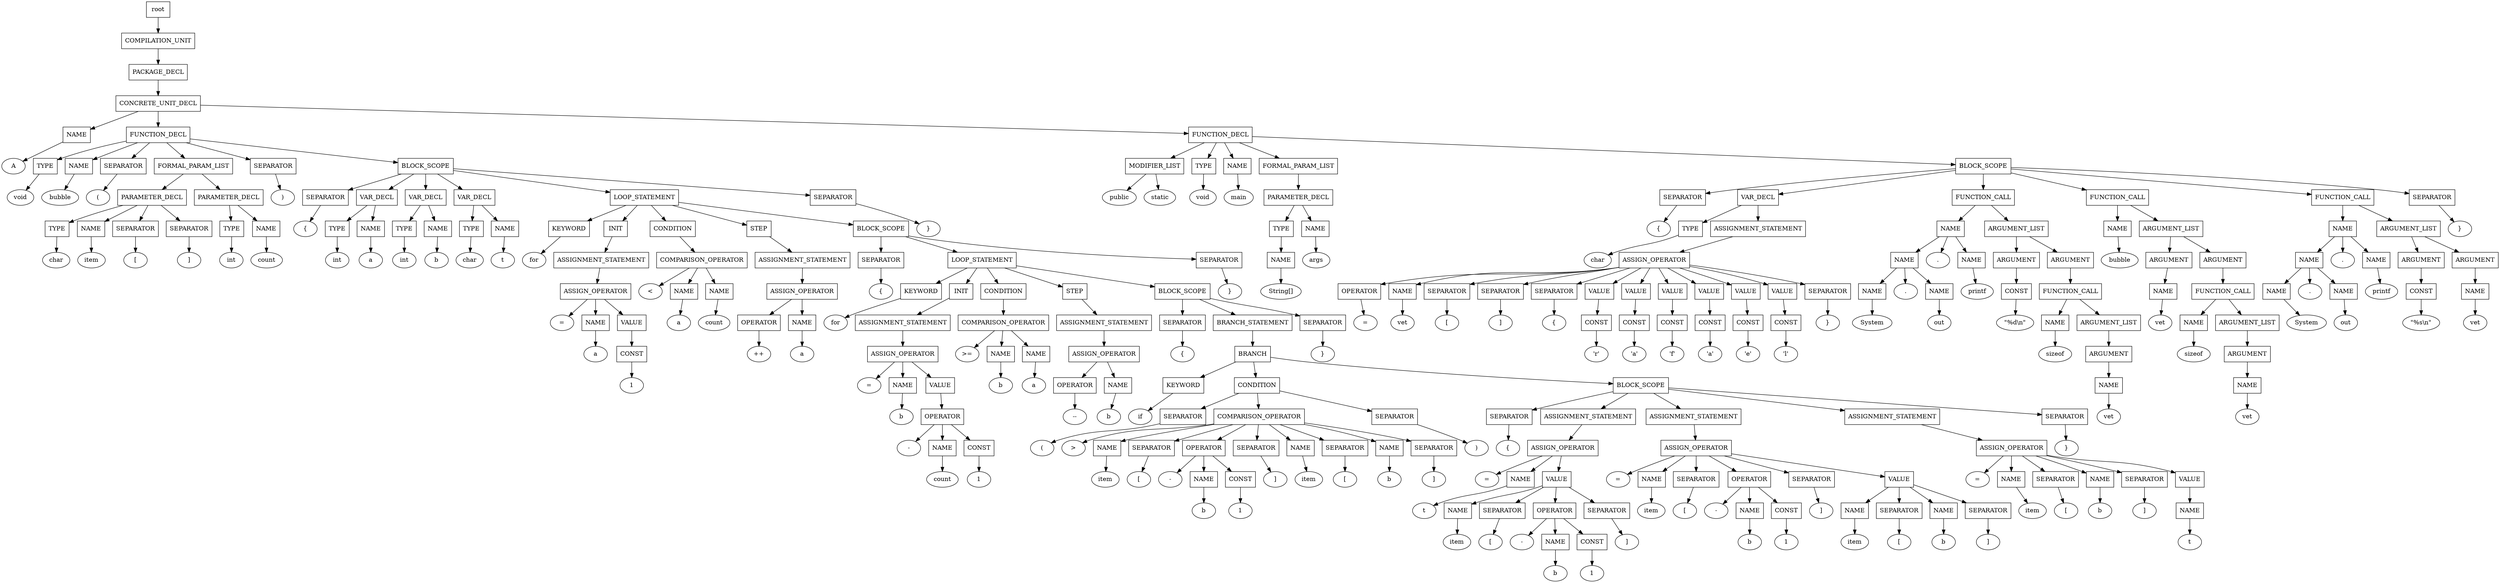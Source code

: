 digraph G {
	splines="TRUE";
	n_0 [label="root", shape="rectangle"]
	n_0 -> n_1
	n_1 [label="COMPILATION_UNIT", shape="rectangle"]
	n_1 -> n_2
	n_2 [label="PACKAGE_DECL", shape="rectangle"]
	n_2 -> n_3
	n_3 [label="CONCRETE_UNIT_DECL", shape="rectangle"]
	n_3 -> n_4
	n_4 [label="NAME", shape="rectangle"]
	n_4 -> n_7
	n_7 [label="A", shape="ellipse"]
	n_3 -> n_5
	n_5 [label="FUNCTION_DECL", shape="rectangle"]
	n_5 -> n_8
	n_8 [label="TYPE", shape="rectangle"]
	n_8 -> n_19
	n_19 [label="void", shape="ellipse"]
	n_5 -> n_9
	n_9 [label="NAME", shape="rectangle"]
	n_9 -> n_20
	n_20 [label="bubble", shape="ellipse"]
	n_5 -> n_10
	n_10 [label="SEPARATOR", shape="rectangle"]
	n_10 -> n_21
	n_21 [label="(", shape="ellipse"]
	n_5 -> n_11
	n_11 [label="FORMAL_PARAM_LIST", shape="rectangle"]
	n_11 -> n_22
	n_22 [label="PARAMETER_DECL", shape="rectangle"]
	n_22 -> n_42
	n_42 [label="TYPE", shape="rectangle"]
	n_42 -> n_73
	n_73 [label="char", shape="ellipse"]
	n_22 -> n_43
	n_43 [label="NAME", shape="rectangle"]
	n_43 -> n_74
	n_74 [label="item", shape="ellipse"]
	n_22 -> n_44
	n_44 [label="SEPARATOR", shape="rectangle"]
	n_44 -> n_75
	n_75 [label="[", shape="ellipse"]
	n_22 -> n_45
	n_45 [label="SEPARATOR", shape="rectangle"]
	n_45 -> n_76
	n_76 [label="]", shape="ellipse"]
	n_11 -> n_23
	n_23 [label="PARAMETER_DECL", shape="rectangle"]
	n_23 -> n_46
	n_46 [label="TYPE", shape="rectangle"]
	n_46 -> n_77
	n_77 [label="int", shape="ellipse"]
	n_23 -> n_47
	n_47 [label="NAME", shape="rectangle"]
	n_47 -> n_78
	n_78 [label="count", shape="ellipse"]
	n_5 -> n_12
	n_12 [label="SEPARATOR", shape="rectangle"]
	n_12 -> n_24
	n_24 [label=")", shape="ellipse"]
	n_5 -> n_13
	n_13 [label="BLOCK_SCOPE", shape="rectangle"]
	n_13 -> n_25
	n_25 [label="SEPARATOR", shape="rectangle"]
	n_25 -> n_48
	n_48 [label="{", shape="ellipse"]
	n_13 -> n_26
	n_26 [label="VAR_DECL", shape="rectangle"]
	n_26 -> n_49
	n_49 [label="TYPE", shape="rectangle"]
	n_49 -> n_79
	n_79 [label="int", shape="ellipse"]
	n_26 -> n_50
	n_50 [label="NAME", shape="rectangle"]
	n_50 -> n_80
	n_80 [label="a", shape="ellipse"]
	n_13 -> n_27
	n_27 [label="VAR_DECL", shape="rectangle"]
	n_27 -> n_51
	n_51 [label="TYPE", shape="rectangle"]
	n_51 -> n_81
	n_81 [label="int", shape="ellipse"]
	n_27 -> n_52
	n_52 [label="NAME", shape="rectangle"]
	n_52 -> n_82
	n_82 [label="b", shape="ellipse"]
	n_13 -> n_28
	n_28 [label="VAR_DECL", shape="rectangle"]
	n_28 -> n_53
	n_53 [label="TYPE", shape="rectangle"]
	n_53 -> n_83
	n_83 [label="char", shape="ellipse"]
	n_28 -> n_54
	n_54 [label="NAME", shape="rectangle"]
	n_54 -> n_84
	n_84 [label="t", shape="ellipse"]
	n_13 -> n_29
	n_29 [label="LOOP_STATEMENT", shape="rectangle"]
	n_29 -> n_55
	n_55 [label="KEYWORD", shape="rectangle"]
	n_55 -> n_85
	n_85 [label="for", shape="ellipse"]
	n_29 -> n_56
	n_56 [label="INIT", shape="rectangle"]
	n_56 -> n_86
	n_86 [label="ASSIGNMENT_STATEMENT", shape="rectangle"]
	n_86 -> n_109
	n_109 [label="ASSIGN_OPERATOR", shape="rectangle"]
	n_109 -> n_148
	n_148 [label="=", shape="ellipse"]
	n_109 -> n_149
	n_149 [label="NAME", shape="rectangle"]
	n_149 -> n_186
	n_186 [label="a", shape="ellipse"]
	n_109 -> n_150
	n_150 [label="VALUE", shape="rectangle"]
	n_150 -> n_187
	n_187 [label="CONST", shape="rectangle"]
	n_187 -> n_208
	n_208 [label="1", shape="ellipse"]
	n_29 -> n_57
	n_57 [label="CONDITION", shape="rectangle"]
	n_57 -> n_87
	n_87 [label="COMPARISON_OPERATOR", shape="rectangle"]
	n_87 -> n_110
	n_110 [label="<", shape="ellipse"]
	n_87 -> n_111
	n_111 [label="NAME", shape="rectangle"]
	n_111 -> n_151
	n_151 [label="a", shape="ellipse"]
	n_87 -> n_112
	n_112 [label="NAME", shape="rectangle"]
	n_112 -> n_152
	n_152 [label="count", shape="ellipse"]
	n_29 -> n_58
	n_58 [label="STEP", shape="rectangle"]
	n_58 -> n_88
	n_88 [label="ASSIGNMENT_STATEMENT", shape="rectangle"]
	n_88 -> n_113
	n_113 [label="ASSIGN_OPERATOR", shape="rectangle"]
	n_113 -> n_153
	n_153 [label="OPERATOR", shape="rectangle"]
	n_153 -> n_188
	n_188 [label="++", shape="ellipse"]
	n_113 -> n_154
	n_154 [label="NAME", shape="rectangle"]
	n_154 -> n_189
	n_189 [label="a", shape="ellipse"]
	n_29 -> n_59
	n_59 [label="BLOCK_SCOPE", shape="rectangle"]
	n_59 -> n_89
	n_89 [label="SEPARATOR", shape="rectangle"]
	n_89 -> n_114
	n_114 [label="{", shape="ellipse"]
	n_59 -> n_90
	n_90 [label="LOOP_STATEMENT", shape="rectangle"]
	n_90 -> n_115
	n_115 [label="KEYWORD", shape="rectangle"]
	n_115 -> n_155
	n_155 [label="for", shape="ellipse"]
	n_90 -> n_116
	n_116 [label="INIT", shape="rectangle"]
	n_116 -> n_156
	n_156 [label="ASSIGNMENT_STATEMENT", shape="rectangle"]
	n_156 -> n_190
	n_190 [label="ASSIGN_OPERATOR", shape="rectangle"]
	n_190 -> n_209
	n_209 [label="=", shape="ellipse"]
	n_190 -> n_210
	n_210 [label="NAME", shape="rectangle"]
	n_210 -> n_221
	n_221 [label="b", shape="ellipse"]
	n_190 -> n_211
	n_211 [label="VALUE", shape="rectangle"]
	n_211 -> n_222
	n_222 [label="OPERATOR", shape="rectangle"]
	n_222 -> n_236
	n_236 [label="-", shape="ellipse"]
	n_222 -> n_237
	n_237 [label="NAME", shape="rectangle"]
	n_237 -> n_255
	n_255 [label="count", shape="ellipse"]
	n_222 -> n_238
	n_238 [label="CONST", shape="rectangle"]
	n_238 -> n_256
	n_256 [label="1", shape="ellipse"]
	n_90 -> n_117
	n_117 [label="CONDITION", shape="rectangle"]
	n_117 -> n_157
	n_157 [label="COMPARISON_OPERATOR", shape="rectangle"]
	n_157 -> n_191
	n_191 [label=">=", shape="ellipse"]
	n_157 -> n_192
	n_192 [label="NAME", shape="rectangle"]
	n_192 -> n_212
	n_212 [label="b", shape="ellipse"]
	n_157 -> n_193
	n_193 [label="NAME", shape="rectangle"]
	n_193 -> n_213
	n_213 [label="a", shape="ellipse"]
	n_90 -> n_118
	n_118 [label="STEP", shape="rectangle"]
	n_118 -> n_158
	n_158 [label="ASSIGNMENT_STATEMENT", shape="rectangle"]
	n_158 -> n_194
	n_194 [label="ASSIGN_OPERATOR", shape="rectangle"]
	n_194 -> n_214
	n_214 [label="OPERATOR", shape="rectangle"]
	n_214 -> n_223
	n_223 [label="--", shape="ellipse"]
	n_194 -> n_215
	n_215 [label="NAME", shape="rectangle"]
	n_215 -> n_224
	n_224 [label="b", shape="ellipse"]
	n_90 -> n_119
	n_119 [label="BLOCK_SCOPE", shape="rectangle"]
	n_119 -> n_159
	n_159 [label="SEPARATOR", shape="rectangle"]
	n_159 -> n_195
	n_195 [label="{", shape="ellipse"]
	n_119 -> n_160
	n_160 [label="BRANCH_STATEMENT", shape="rectangle"]
	n_160 -> n_196
	n_196 [label="BRANCH", shape="rectangle"]
	n_196 -> n_216
	n_216 [label="KEYWORD", shape="rectangle"]
	n_216 -> n_225
	n_225 [label="if", shape="ellipse"]
	n_196 -> n_217
	n_217 [label="CONDITION", shape="rectangle"]
	n_217 -> n_226
	n_226 [label="SEPARATOR", shape="rectangle"]
	n_226 -> n_239
	n_239 [label="(", shape="ellipse"]
	n_217 -> n_227
	n_227 [label="COMPARISON_OPERATOR", shape="rectangle"]
	n_227 -> n_240
	n_240 [label=">", shape="ellipse"]
	n_227 -> n_241
	n_241 [label="NAME", shape="rectangle"]
	n_241 -> n_257
	n_257 [label="item", shape="ellipse"]
	n_227 -> n_242
	n_242 [label="SEPARATOR", shape="rectangle"]
	n_242 -> n_258
	n_258 [label="[", shape="ellipse"]
	n_227 -> n_243
	n_243 [label="OPERATOR", shape="rectangle"]
	n_243 -> n_259
	n_259 [label="-", shape="ellipse"]
	n_243 -> n_260
	n_260 [label="NAME", shape="rectangle"]
	n_260 -> n_282
	n_282 [label="b", shape="ellipse"]
	n_243 -> n_261
	n_261 [label="CONST", shape="rectangle"]
	n_261 -> n_283
	n_283 [label="1", shape="ellipse"]
	n_227 -> n_244
	n_244 [label="SEPARATOR", shape="rectangle"]
	n_244 -> n_262
	n_262 [label="]", shape="ellipse"]
	n_227 -> n_245
	n_245 [label="NAME", shape="rectangle"]
	n_245 -> n_263
	n_263 [label="item", shape="ellipse"]
	n_227 -> n_246
	n_246 [label="SEPARATOR", shape="rectangle"]
	n_246 -> n_264
	n_264 [label="[", shape="ellipse"]
	n_227 -> n_247
	n_247 [label="NAME", shape="rectangle"]
	n_247 -> n_265
	n_265 [label="b", shape="ellipse"]
	n_227 -> n_248
	n_248 [label="SEPARATOR", shape="rectangle"]
	n_248 -> n_266
	n_266 [label="]", shape="ellipse"]
	n_217 -> n_228
	n_228 [label="SEPARATOR", shape="rectangle"]
	n_228 -> n_249
	n_249 [label=")", shape="ellipse"]
	n_196 -> n_218
	n_218 [label="BLOCK_SCOPE", shape="rectangle"]
	n_218 -> n_229
	n_229 [label="SEPARATOR", shape="rectangle"]
	n_229 -> n_250
	n_250 [label="{", shape="ellipse"]
	n_218 -> n_230
	n_230 [label="ASSIGNMENT_STATEMENT", shape="rectangle"]
	n_230 -> n_251
	n_251 [label="ASSIGN_OPERATOR", shape="rectangle"]
	n_251 -> n_267
	n_267 [label="=", shape="ellipse"]
	n_251 -> n_268
	n_268 [label="NAME", shape="rectangle"]
	n_268 -> n_284
	n_284 [label="t", shape="ellipse"]
	n_251 -> n_269
	n_269 [label="VALUE", shape="rectangle"]
	n_269 -> n_285
	n_285 [label="NAME", shape="rectangle"]
	n_285 -> n_304
	n_304 [label="item", shape="ellipse"]
	n_269 -> n_286
	n_286 [label="SEPARATOR", shape="rectangle"]
	n_286 -> n_305
	n_305 [label="[", shape="ellipse"]
	n_269 -> n_287
	n_287 [label="OPERATOR", shape="rectangle"]
	n_287 -> n_306
	n_306 [label="-", shape="ellipse"]
	n_287 -> n_307
	n_307 [label="NAME", shape="rectangle"]
	n_307 -> n_317
	n_317 [label="b", shape="ellipse"]
	n_287 -> n_308
	n_308 [label="CONST", shape="rectangle"]
	n_308 -> n_318
	n_318 [label="1", shape="ellipse"]
	n_269 -> n_288
	n_288 [label="SEPARATOR", shape="rectangle"]
	n_288 -> n_309
	n_309 [label="]", shape="ellipse"]
	n_218 -> n_231
	n_231 [label="ASSIGNMENT_STATEMENT", shape="rectangle"]
	n_231 -> n_252
	n_252 [label="ASSIGN_OPERATOR", shape="rectangle"]
	n_252 -> n_270
	n_270 [label="=", shape="ellipse"]
	n_252 -> n_271
	n_271 [label="NAME", shape="rectangle"]
	n_271 -> n_289
	n_289 [label="item", shape="ellipse"]
	n_252 -> n_272
	n_272 [label="SEPARATOR", shape="rectangle"]
	n_272 -> n_290
	n_290 [label="[", shape="ellipse"]
	n_252 -> n_273
	n_273 [label="OPERATOR", shape="rectangle"]
	n_273 -> n_291
	n_291 [label="-", shape="ellipse"]
	n_273 -> n_292
	n_292 [label="NAME", shape="rectangle"]
	n_292 -> n_310
	n_310 [label="b", shape="ellipse"]
	n_273 -> n_293
	n_293 [label="CONST", shape="rectangle"]
	n_293 -> n_311
	n_311 [label="1", shape="ellipse"]
	n_252 -> n_274
	n_274 [label="SEPARATOR", shape="rectangle"]
	n_274 -> n_294
	n_294 [label="]", shape="ellipse"]
	n_252 -> n_275
	n_275 [label="VALUE", shape="rectangle"]
	n_275 -> n_295
	n_295 [label="NAME", shape="rectangle"]
	n_295 -> n_312
	n_312 [label="item", shape="ellipse"]
	n_275 -> n_296
	n_296 [label="SEPARATOR", shape="rectangle"]
	n_296 -> n_313
	n_313 [label="[", shape="ellipse"]
	n_275 -> n_297
	n_297 [label="NAME", shape="rectangle"]
	n_297 -> n_314
	n_314 [label="b", shape="ellipse"]
	n_275 -> n_298
	n_298 [label="SEPARATOR", shape="rectangle"]
	n_298 -> n_315
	n_315 [label="]", shape="ellipse"]
	n_218 -> n_232
	n_232 [label="ASSIGNMENT_STATEMENT", shape="rectangle"]
	n_232 -> n_253
	n_253 [label="ASSIGN_OPERATOR", shape="rectangle"]
	n_253 -> n_276
	n_276 [label="=", shape="ellipse"]
	n_253 -> n_277
	n_277 [label="NAME", shape="rectangle"]
	n_277 -> n_299
	n_299 [label="item", shape="ellipse"]
	n_253 -> n_278
	n_278 [label="SEPARATOR", shape="rectangle"]
	n_278 -> n_300
	n_300 [label="[", shape="ellipse"]
	n_253 -> n_279
	n_279 [label="NAME", shape="rectangle"]
	n_279 -> n_301
	n_301 [label="b", shape="ellipse"]
	n_253 -> n_280
	n_280 [label="SEPARATOR", shape="rectangle"]
	n_280 -> n_302
	n_302 [label="]", shape="ellipse"]
	n_253 -> n_281
	n_281 [label="VALUE", shape="rectangle"]
	n_281 -> n_303
	n_303 [label="NAME", shape="rectangle"]
	n_303 -> n_316
	n_316 [label="t", shape="ellipse"]
	n_218 -> n_233
	n_233 [label="SEPARATOR", shape="rectangle"]
	n_233 -> n_254
	n_254 [label="}", shape="ellipse"]
	n_119 -> n_161
	n_161 [label="SEPARATOR", shape="rectangle"]
	n_161 -> n_197
	n_197 [label="}", shape="ellipse"]
	n_59 -> n_91
	n_91 [label="SEPARATOR", shape="rectangle"]
	n_91 -> n_120
	n_120 [label="}", shape="ellipse"]
	n_13 -> n_30
	n_30 [label="SEPARATOR", shape="rectangle"]
	n_30 -> n_60
	n_60 [label="}", shape="ellipse"]
	n_3 -> n_6
	n_6 [label="FUNCTION_DECL", shape="rectangle"]
	n_6 -> n_14
	n_14 [label="MODIFIER_LIST", shape="rectangle"]
	n_14 -> n_31
	n_31 [label="public", shape="ellipse"]
	n_14 -> n_32
	n_32 [label="static", shape="ellipse"]
	n_6 -> n_15
	n_15 [label="TYPE", shape="rectangle"]
	n_15 -> n_33
	n_33 [label="void", shape="ellipse"]
	n_6 -> n_16
	n_16 [label="NAME", shape="rectangle"]
	n_16 -> n_34
	n_34 [label="main", shape="ellipse"]
	n_6 -> n_17
	n_17 [label="FORMAL_PARAM_LIST", shape="rectangle"]
	n_17 -> n_35
	n_35 [label="PARAMETER_DECL", shape="rectangle"]
	n_35 -> n_61
	n_61 [label="TYPE", shape="rectangle"]
	n_61 -> n_92
	n_92 [label="NAME", shape="rectangle"]
	n_92 -> n_121
	n_121 [label="String[]", shape="ellipse"]
	n_35 -> n_62
	n_62 [label="NAME", shape="rectangle"]
	n_62 -> n_93
	n_93 [label="args", shape="ellipse"]
	n_6 -> n_18
	n_18 [label="BLOCK_SCOPE", shape="rectangle"]
	n_18 -> n_36
	n_36 [label="SEPARATOR", shape="rectangle"]
	n_36 -> n_63
	n_63 [label="{", shape="ellipse"]
	n_18 -> n_37
	n_37 [label="VAR_DECL", shape="rectangle"]
	n_37 -> n_64
	n_64 [label="TYPE", shape="rectangle"]
	n_64 -> n_94
	n_94 [label="char", shape="ellipse"]
	n_37 -> n_65
	n_65 [label="ASSIGNMENT_STATEMENT", shape="rectangle"]
	n_65 -> n_95
	n_95 [label="ASSIGN_OPERATOR", shape="rectangle"]
	n_95 -> n_122
	n_122 [label="OPERATOR", shape="rectangle"]
	n_122 -> n_162
	n_162 [label="=", shape="ellipse"]
	n_95 -> n_123
	n_123 [label="NAME", shape="rectangle"]
	n_123 -> n_163
	n_163 [label="vet", shape="ellipse"]
	n_95 -> n_124
	n_124 [label="SEPARATOR", shape="rectangle"]
	n_124 -> n_164
	n_164 [label="[", shape="ellipse"]
	n_95 -> n_125
	n_125 [label="SEPARATOR", shape="rectangle"]
	n_125 -> n_165
	n_165 [label="]", shape="ellipse"]
	n_95 -> n_126
	n_126 [label="SEPARATOR", shape="rectangle"]
	n_126 -> n_166
	n_166 [label="{", shape="ellipse"]
	n_95 -> n_127
	n_127 [label="VALUE", shape="rectangle"]
	n_127 -> n_167
	n_167 [label="CONST", shape="rectangle"]
	n_167 -> n_198
	n_198 [label="'r'", shape="ellipse"]
	n_95 -> n_128
	n_128 [label="VALUE", shape="rectangle"]
	n_128 -> n_168
	n_168 [label="CONST", shape="rectangle"]
	n_168 -> n_199
	n_199 [label="'a'", shape="ellipse"]
	n_95 -> n_129
	n_129 [label="VALUE", shape="rectangle"]
	n_129 -> n_169
	n_169 [label="CONST", shape="rectangle"]
	n_169 -> n_200
	n_200 [label="'f'", shape="ellipse"]
	n_95 -> n_130
	n_130 [label="VALUE", shape="rectangle"]
	n_130 -> n_170
	n_170 [label="CONST", shape="rectangle"]
	n_170 -> n_201
	n_201 [label="'a'", shape="ellipse"]
	n_95 -> n_131
	n_131 [label="VALUE", shape="rectangle"]
	n_131 -> n_171
	n_171 [label="CONST", shape="rectangle"]
	n_171 -> n_202
	n_202 [label="'e'", shape="ellipse"]
	n_95 -> n_132
	n_132 [label="VALUE", shape="rectangle"]
	n_132 -> n_172
	n_172 [label="CONST", shape="rectangle"]
	n_172 -> n_203
	n_203 [label="'l'", shape="ellipse"]
	n_95 -> n_133
	n_133 [label="SEPARATOR", shape="rectangle"]
	n_133 -> n_173
	n_173 [label="}", shape="ellipse"]
	n_18 -> n_38
	n_38 [label="FUNCTION_CALL", shape="rectangle"]
	n_38 -> n_66
	n_66 [label="NAME", shape="rectangle"]
	n_66 -> n_96
	n_96 [label="NAME", shape="rectangle"]
	n_96 -> n_134
	n_134 [label="NAME", shape="rectangle"]
	n_134 -> n_174
	n_174 [label="System", shape="ellipse"]
	n_96 -> n_135
	n_135 [label=".", shape="ellipse"]
	n_96 -> n_136
	n_136 [label="NAME", shape="rectangle"]
	n_136 -> n_175
	n_175 [label="out", shape="ellipse"]
	n_66 -> n_97
	n_97 [label=".", shape="ellipse"]
	n_66 -> n_98
	n_98 [label="NAME", shape="rectangle"]
	n_98 -> n_137
	n_137 [label="printf", shape="ellipse"]
	n_38 -> n_67
	n_67 [label="ARGUMENT_LIST", shape="rectangle"]
	n_67 -> n_99
	n_99 [label="ARGUMENT", shape="rectangle"]
	n_99 -> n_138
	n_138 [label="CONST", shape="rectangle"]
	n_138 -> n_176
	n_176 [label="\"%d\\n\"", shape="ellipse"]
	n_67 -> n_100
	n_100 [label="ARGUMENT", shape="rectangle"]
	n_100 -> n_139
	n_139 [label="FUNCTION_CALL", shape="rectangle"]
	n_139 -> n_177
	n_177 [label="NAME", shape="rectangle"]
	n_177 -> n_204
	n_204 [label="sizeof", shape="ellipse"]
	n_139 -> n_178
	n_178 [label="ARGUMENT_LIST", shape="rectangle"]
	n_178 -> n_205
	n_205 [label="ARGUMENT", shape="rectangle"]
	n_205 -> n_219
	n_219 [label="NAME", shape="rectangle"]
	n_219 -> n_234
	n_234 [label="vet", shape="ellipse"]
	n_18 -> n_39
	n_39 [label="FUNCTION_CALL", shape="rectangle"]
	n_39 -> n_68
	n_68 [label="NAME", shape="rectangle"]
	n_68 -> n_101
	n_101 [label="bubble", shape="ellipse"]
	n_39 -> n_69
	n_69 [label="ARGUMENT_LIST", shape="rectangle"]
	n_69 -> n_102
	n_102 [label="ARGUMENT", shape="rectangle"]
	n_102 -> n_140
	n_140 [label="NAME", shape="rectangle"]
	n_140 -> n_179
	n_179 [label="vet", shape="ellipse"]
	n_69 -> n_103
	n_103 [label="ARGUMENT", shape="rectangle"]
	n_103 -> n_141
	n_141 [label="FUNCTION_CALL", shape="rectangle"]
	n_141 -> n_180
	n_180 [label="NAME", shape="rectangle"]
	n_180 -> n_206
	n_206 [label="sizeof", shape="ellipse"]
	n_141 -> n_181
	n_181 [label="ARGUMENT_LIST", shape="rectangle"]
	n_181 -> n_207
	n_207 [label="ARGUMENT", shape="rectangle"]
	n_207 -> n_220
	n_220 [label="NAME", shape="rectangle"]
	n_220 -> n_235
	n_235 [label="vet", shape="ellipse"]
	n_18 -> n_40
	n_40 [label="FUNCTION_CALL", shape="rectangle"]
	n_40 -> n_70
	n_70 [label="NAME", shape="rectangle"]
	n_70 -> n_104
	n_104 [label="NAME", shape="rectangle"]
	n_104 -> n_142
	n_142 [label="NAME", shape="rectangle"]
	n_142 -> n_182
	n_182 [label="System", shape="ellipse"]
	n_104 -> n_143
	n_143 [label=".", shape="ellipse"]
	n_104 -> n_144
	n_144 [label="NAME", shape="rectangle"]
	n_144 -> n_183
	n_183 [label="out", shape="ellipse"]
	n_70 -> n_105
	n_105 [label=".", shape="ellipse"]
	n_70 -> n_106
	n_106 [label="NAME", shape="rectangle"]
	n_106 -> n_145
	n_145 [label="printf", shape="ellipse"]
	n_40 -> n_71
	n_71 [label="ARGUMENT_LIST", shape="rectangle"]
	n_71 -> n_107
	n_107 [label="ARGUMENT", shape="rectangle"]
	n_107 -> n_146
	n_146 [label="CONST", shape="rectangle"]
	n_146 -> n_184
	n_184 [label="\"%s\\n\"", shape="ellipse"]
	n_71 -> n_108
	n_108 [label="ARGUMENT", shape="rectangle"]
	n_108 -> n_147
	n_147 [label="NAME", shape="rectangle"]
	n_147 -> n_185
	n_185 [label="vet", shape="ellipse"]
	n_18 -> n_41
	n_41 [label="SEPARATOR", shape="rectangle"]
	n_41 -> n_72
	n_72 [label="}", shape="ellipse"]
}